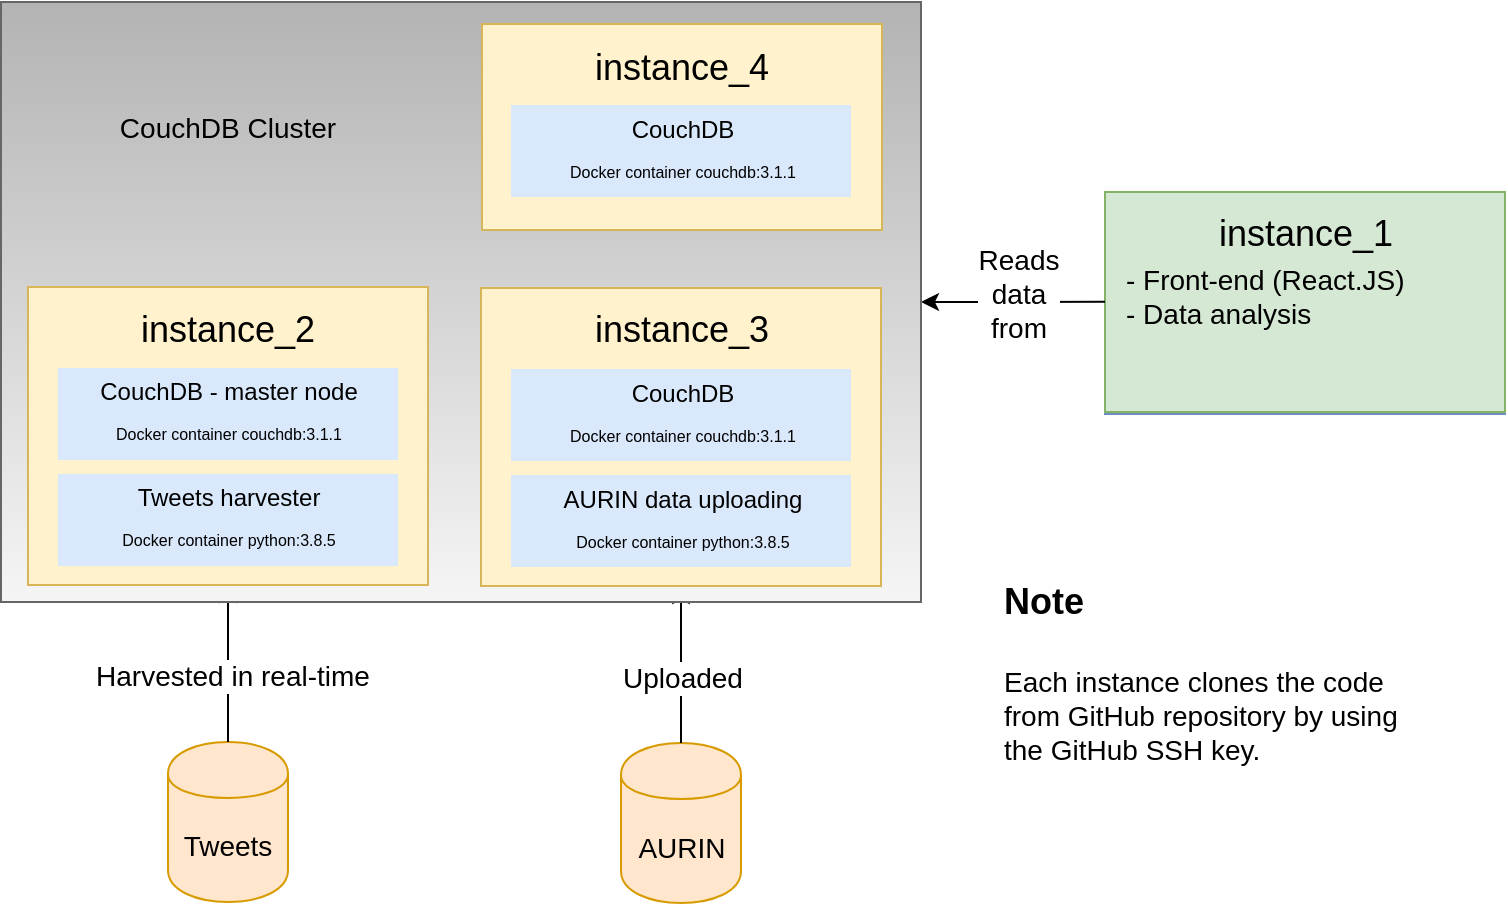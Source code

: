 <mxfile version="11.3.0" type="device" pages="1"><diagram id="uHt3TdW6vu7ve4N1NDBs" name="第 1 页"><mxGraphModel dx="1261" dy="1120" grid="1" gridSize="10" guides="1" tooltips="1" connect="1" arrows="1" fold="1" page="1" pageScale="1" pageWidth="827" pageHeight="1169" math="0" shadow="0"><root><mxCell id="0"/><mxCell id="1" parent="0"/><mxCell id="IeISyH21FIebvj-lWkNk-5" value="" style="group;gradientColor=#7ea6e0;fillColor=none;strokeColor=#6c8ebf;" parent="1" vertex="1" connectable="0"><mxGeometry x="585.5" y="156" width="200" height="110" as="geometry"/></mxCell><mxCell id="IeISyH21FIebvj-lWkNk-1" value="" style="rounded=0;whiteSpace=wrap;html=1;fillColor=#d5e8d4;strokeColor=#82b366;" parent="IeISyH21FIebvj-lWkNk-5" vertex="1"><mxGeometry y="-1" width="200" height="110" as="geometry"/></mxCell><mxCell id="IeISyH21FIebvj-lWkNk-2" value="instance_1" style="text;html=1;strokeColor=none;fillColor=none;align=center;verticalAlign=middle;whiteSpace=wrap;rounded=0;fontSize=18;" parent="IeISyH21FIebvj-lWkNk-5" vertex="1"><mxGeometry x="80" y="10" width="40" height="20" as="geometry"/></mxCell><mxCell id="IeISyH21FIebvj-lWkNk-4" value="- Front-end (React.JS)&#10;- Data analysis" style="text;strokeColor=none;fillColor=none;spacing=0;spacingTop=0;overflow=hidden;rounded=0;fontSize=14;whiteSpace=wrap;" parent="IeISyH21FIebvj-lWkNk-5" vertex="1"><mxGeometry x="10" y="30" width="180" height="70" as="geometry"/></mxCell><mxCell id="IeISyH21FIebvj-lWkNk-18" value="AURIN" style="shape=cylinder;whiteSpace=wrap;html=1;boundedLbl=1;backgroundOutline=1;fontSize=14;fillColor=#ffe6cc;strokeColor=#d79b00;" parent="1" vertex="1"><mxGeometry x="343.5" y="430.5" width="60" height="80" as="geometry"/></mxCell><mxCell id="IeISyH21FIebvj-lWkNk-19" value="Tweets" style="shape=cylinder;whiteSpace=wrap;html=1;boundedLbl=1;backgroundOutline=1;fontSize=14;fillColor=#ffe6cc;strokeColor=#d79b00;" parent="1" vertex="1"><mxGeometry x="117" y="430" width="60" height="80" as="geometry"/></mxCell><mxCell id="IeISyH21FIebvj-lWkNk-21" value="" style="endArrow=classic;html=1;fontSize=14;exitX=0.5;exitY=0;exitDx=0;exitDy=0;entryX=0.5;entryY=1;entryDx=0;entryDy=0;" parent="1" source="IeISyH21FIebvj-lWkNk-19" target="IeISyH21FIebvj-lWkNk-7" edge="1"><mxGeometry width="50" height="50" relative="1" as="geometry"><mxPoint x="185.5" y="571.5" as="sourcePoint"/><mxPoint x="235.5" y="521.5" as="targetPoint"/></mxGeometry></mxCell><mxCell id="IeISyH21FIebvj-lWkNk-25" value="Harvested in real-time" style="text;html=1;resizable=0;points=[];align=center;verticalAlign=middle;labelBackgroundColor=#ffffff;fontSize=14;" parent="IeISyH21FIebvj-lWkNk-21" vertex="1" connectable="0"><mxGeometry x="-0.148" y="-2" relative="1" as="geometry"><mxPoint as="offset"/></mxGeometry></mxCell><mxCell id="IeISyH21FIebvj-lWkNk-22" value="" style="endArrow=classic;html=1;fontSize=14;exitX=0.5;exitY=0;exitDx=0;exitDy=0;entryX=0.5;entryY=1;entryDx=0;entryDy=0;" parent="1" source="IeISyH21FIebvj-lWkNk-18" target="BtJOM0mV6BmDCZOfhfW5-11" edge="1"><mxGeometry width="50" height="50" relative="1" as="geometry"><mxPoint x="163.5" y="472" as="sourcePoint"/><mxPoint x="373.5" y="382" as="targetPoint"/></mxGeometry></mxCell><mxCell id="IeISyH21FIebvj-lWkNk-26" value="Uploaded" style="text;html=1;resizable=0;points=[];align=center;verticalAlign=middle;labelBackgroundColor=#ffffff;fontSize=14;" parent="IeISyH21FIebvj-lWkNk-22" vertex="1" connectable="0"><mxGeometry x="-0.171" relative="1" as="geometry"><mxPoint as="offset"/></mxGeometry></mxCell><mxCell id="IeISyH21FIebvj-lWkNk-27" value="" style="endArrow=classic;html=1;fontSize=14;entryX=1;entryY=0.5;entryDx=0;entryDy=0;exitX=0;exitY=0.499;exitDx=0;exitDy=0;exitPerimeter=0;" parent="1" source="IeISyH21FIebvj-lWkNk-1" target="IeISyH21FIebvj-lWkNk-23" edge="1"><mxGeometry width="50" height="50" relative="1" as="geometry"><mxPoint x="568.5" y="229" as="sourcePoint"/><mxPoint x="529.952" y="219" as="targetPoint"/></mxGeometry></mxCell><mxCell id="IeISyH21FIebvj-lWkNk-28" value="Reads&lt;br&gt;data&lt;br&gt;from" style="text;html=1;resizable=0;points=[];align=center;verticalAlign=middle;labelBackgroundColor=#ffffff;fontSize=14;" parent="IeISyH21FIebvj-lWkNk-27" vertex="1" connectable="0"><mxGeometry x="-0.193" y="-1" relative="1" as="geometry"><mxPoint x="-6.5" y="-3" as="offset"/></mxGeometry></mxCell><mxCell id="IeISyH21FIebvj-lWkNk-29" value="&lt;h1&gt;&lt;font style=&quot;font-size: 18px&quot;&gt;Note&lt;/font&gt;&lt;/h1&gt;&lt;p&gt;&lt;span&gt;Each instance clones the code from GitHub repository by using the GitHub SSH key.&lt;/span&gt;&lt;br&gt;&lt;/p&gt;" style="text;html=1;strokeColor=none;fillColor=none;spacing=5;spacingTop=-20;whiteSpace=wrap;overflow=hidden;rounded=0;fontSize=14;" parent="1" vertex="1"><mxGeometry x="530" y="330.5" width="221" height="171" as="geometry"/></mxCell><mxCell id="BtJOM0mV6BmDCZOfhfW5-9" value="" style="group" vertex="1" connectable="0" parent="1"><mxGeometry x="47" y="202.5" width="446.5" height="157.5" as="geometry"/></mxCell><mxCell id="IeISyH21FIebvj-lWkNk-23" value="" style="rounded=0;whiteSpace=wrap;html=1;fontSize=14;fillColor=#f5f5f5;strokeColor=#666666;gradientColor=#b3b3b3;gradientDirection=north;" parent="BtJOM0mV6BmDCZOfhfW5-9" vertex="1"><mxGeometry x="-13.5" y="-142.5" width="460" height="300" as="geometry"/></mxCell><mxCell id="IeISyH21FIebvj-lWkNk-7" value="" style="rounded=0;whiteSpace=wrap;html=1;fillColor=#fff2cc;strokeColor=#d6b656;" parent="BtJOM0mV6BmDCZOfhfW5-9" vertex="1"><mxGeometry width="200" height="149" as="geometry"/></mxCell><mxCell id="IeISyH21FIebvj-lWkNk-8" value="instance_2" style="text;html=1;strokeColor=none;fillColor=none;align=center;verticalAlign=middle;whiteSpace=wrap;rounded=0;fontSize=18;" parent="BtJOM0mV6BmDCZOfhfW5-9" vertex="1"><mxGeometry x="80" y="7.545" width="40" height="27.091" as="geometry"/></mxCell><mxCell id="BtJOM0mV6BmDCZOfhfW5-4" value="" style="group" vertex="1" connectable="0" parent="BtJOM0mV6BmDCZOfhfW5-9"><mxGeometry x="15" y="40.5" width="170" height="46" as="geometry"/></mxCell><mxCell id="BtJOM0mV6BmDCZOfhfW5-1" value="" style="rounded=0;whiteSpace=wrap;html=1;fillColor=#dae8fc;strokeColor=none;" vertex="1" parent="BtJOM0mV6BmDCZOfhfW5-4"><mxGeometry width="170" height="46" as="geometry"/></mxCell><mxCell id="BtJOM0mV6BmDCZOfhfW5-2" value="CouchDB - master node" style="text;html=1;align=center;spacing=0;" vertex="1" parent="BtJOM0mV6BmDCZOfhfW5-4"><mxGeometry x="10.444" width="150" height="25" as="geometry"/></mxCell><mxCell id="BtJOM0mV6BmDCZOfhfW5-3" value="&lt;font style=&quot;font-size: 8px&quot;&gt;Docker container couchdb:3.1.1&lt;/font&gt;" style="text;html=1;align=center;spacing=0;" vertex="1" parent="BtJOM0mV6BmDCZOfhfW5-4"><mxGeometry x="10.444" y="20" width="150" height="20" as="geometry"/></mxCell><mxCell id="BtJOM0mV6BmDCZOfhfW5-5" value="" style="group" vertex="1" connectable="0" parent="BtJOM0mV6BmDCZOfhfW5-9"><mxGeometry x="15" y="93.5" width="170" height="46" as="geometry"/></mxCell><mxCell id="BtJOM0mV6BmDCZOfhfW5-6" value="" style="rounded=0;whiteSpace=wrap;html=1;fillColor=#dae8fc;strokeColor=none;" vertex="1" parent="BtJOM0mV6BmDCZOfhfW5-5"><mxGeometry width="170" height="46" as="geometry"/></mxCell><mxCell id="BtJOM0mV6BmDCZOfhfW5-7" value="Tweets harvester" style="text;html=1;align=center;spacing=0;" vertex="1" parent="BtJOM0mV6BmDCZOfhfW5-5"><mxGeometry x="10.444" width="150" height="25" as="geometry"/></mxCell><mxCell id="BtJOM0mV6BmDCZOfhfW5-8" value="&lt;font style=&quot;font-size: 8px&quot;&gt;Docker container python:3.8.5&lt;/font&gt;" style="text;html=1;align=center;spacing=0;" vertex="1" parent="BtJOM0mV6BmDCZOfhfW5-5"><mxGeometry x="10.444" y="20" width="150" height="20" as="geometry"/></mxCell><mxCell id="IeISyH21FIebvj-lWkNk-24" value="CouchDB Cluster" style="text;html=1;strokeColor=none;fillColor=none;align=center;verticalAlign=middle;whiteSpace=wrap;rounded=0;fontSize=14;" parent="BtJOM0mV6BmDCZOfhfW5-9" vertex="1"><mxGeometry x="35" y="-90" width="130" height="20" as="geometry"/></mxCell><mxCell id="BtJOM0mV6BmDCZOfhfW5-10" value="" style="group" vertex="1" connectable="0" parent="1"><mxGeometry x="273.5" y="203" width="200" height="149" as="geometry"/></mxCell><mxCell id="BtJOM0mV6BmDCZOfhfW5-11" value="" style="rounded=0;whiteSpace=wrap;html=1;fillColor=#fff2cc;strokeColor=#d6b656;" vertex="1" parent="BtJOM0mV6BmDCZOfhfW5-10"><mxGeometry width="200" height="149" as="geometry"/></mxCell><mxCell id="BtJOM0mV6BmDCZOfhfW5-12" value="instance_3" style="text;html=1;strokeColor=none;fillColor=none;align=center;verticalAlign=middle;whiteSpace=wrap;rounded=0;fontSize=18;" vertex="1" parent="BtJOM0mV6BmDCZOfhfW5-10"><mxGeometry x="80" y="7.545" width="40" height="27.091" as="geometry"/></mxCell><mxCell id="BtJOM0mV6BmDCZOfhfW5-13" value="" style="group" vertex="1" connectable="0" parent="BtJOM0mV6BmDCZOfhfW5-10"><mxGeometry x="15" y="40.5" width="170" height="46" as="geometry"/></mxCell><mxCell id="BtJOM0mV6BmDCZOfhfW5-14" value="" style="rounded=0;whiteSpace=wrap;html=1;fillColor=#dae8fc;strokeColor=none;" vertex="1" parent="BtJOM0mV6BmDCZOfhfW5-13"><mxGeometry width="170" height="46" as="geometry"/></mxCell><mxCell id="BtJOM0mV6BmDCZOfhfW5-15" value="CouchDB" style="text;html=1;align=center;spacing=0;" vertex="1" parent="BtJOM0mV6BmDCZOfhfW5-13"><mxGeometry x="10.444" width="150" height="25" as="geometry"/></mxCell><mxCell id="BtJOM0mV6BmDCZOfhfW5-16" value="&lt;font style=&quot;font-size: 8px&quot;&gt;Docker container couchdb:3.1.1&lt;/font&gt;" style="text;html=1;align=center;spacing=0;" vertex="1" parent="BtJOM0mV6BmDCZOfhfW5-13"><mxGeometry x="10.444" y="20" width="150" height="20" as="geometry"/></mxCell><mxCell id="BtJOM0mV6BmDCZOfhfW5-17" value="" style="group" vertex="1" connectable="0" parent="BtJOM0mV6BmDCZOfhfW5-10"><mxGeometry x="15" y="93.5" width="170" height="46" as="geometry"/></mxCell><mxCell id="BtJOM0mV6BmDCZOfhfW5-18" value="" style="rounded=0;whiteSpace=wrap;html=1;fillColor=#dae8fc;strokeColor=none;" vertex="1" parent="BtJOM0mV6BmDCZOfhfW5-17"><mxGeometry width="170" height="46" as="geometry"/></mxCell><mxCell id="BtJOM0mV6BmDCZOfhfW5-19" value="AURIN data uploading" style="text;html=1;align=center;spacing=0;" vertex="1" parent="BtJOM0mV6BmDCZOfhfW5-17"><mxGeometry x="10.444" width="150" height="25" as="geometry"/></mxCell><mxCell id="BtJOM0mV6BmDCZOfhfW5-20" value="&lt;font style=&quot;font-size: 8px&quot;&gt;Docker container python:3.8.5&lt;/font&gt;" style="text;html=1;align=center;spacing=0;" vertex="1" parent="BtJOM0mV6BmDCZOfhfW5-17"><mxGeometry x="10.444" y="20" width="150" height="20" as="geometry"/></mxCell><mxCell id="BtJOM0mV6BmDCZOfhfW5-35" value="" style="group" vertex="1" connectable="0" parent="1"><mxGeometry x="274" y="71" width="200" height="103" as="geometry"/></mxCell><mxCell id="BtJOM0mV6BmDCZOfhfW5-25" value="" style="rounded=0;whiteSpace=wrap;html=1;fillColor=#fff2cc;strokeColor=#d6b656;" vertex="1" parent="BtJOM0mV6BmDCZOfhfW5-35"><mxGeometry width="200" height="103" as="geometry"/></mxCell><mxCell id="BtJOM0mV6BmDCZOfhfW5-26" value="instance_4" style="text;html=1;strokeColor=none;fillColor=none;align=center;verticalAlign=middle;whiteSpace=wrap;rounded=0;fontSize=18;" vertex="1" parent="BtJOM0mV6BmDCZOfhfW5-35"><mxGeometry x="79.5" y="8" width="40" height="27" as="geometry"/></mxCell><mxCell id="BtJOM0mV6BmDCZOfhfW5-27" value="" style="group" vertex="1" connectable="0" parent="BtJOM0mV6BmDCZOfhfW5-35"><mxGeometry x="14.5" y="40.5" width="170" height="46" as="geometry"/></mxCell><mxCell id="BtJOM0mV6BmDCZOfhfW5-28" value="" style="rounded=0;whiteSpace=wrap;html=1;fillColor=#dae8fc;strokeColor=none;" vertex="1" parent="BtJOM0mV6BmDCZOfhfW5-27"><mxGeometry width="170" height="46" as="geometry"/></mxCell><mxCell id="BtJOM0mV6BmDCZOfhfW5-29" value="CouchDB" style="text;html=1;align=center;spacing=0;" vertex="1" parent="BtJOM0mV6BmDCZOfhfW5-27"><mxGeometry x="10.444" width="150" height="25" as="geometry"/></mxCell><mxCell id="BtJOM0mV6BmDCZOfhfW5-30" value="&lt;font style=&quot;font-size: 8px&quot;&gt;Docker container couchdb:3.1.1&lt;/font&gt;" style="text;html=1;align=center;spacing=0;" vertex="1" parent="BtJOM0mV6BmDCZOfhfW5-27"><mxGeometry x="10.444" y="20" width="150" height="20" as="geometry"/></mxCell></root></mxGraphModel></diagram></mxfile>